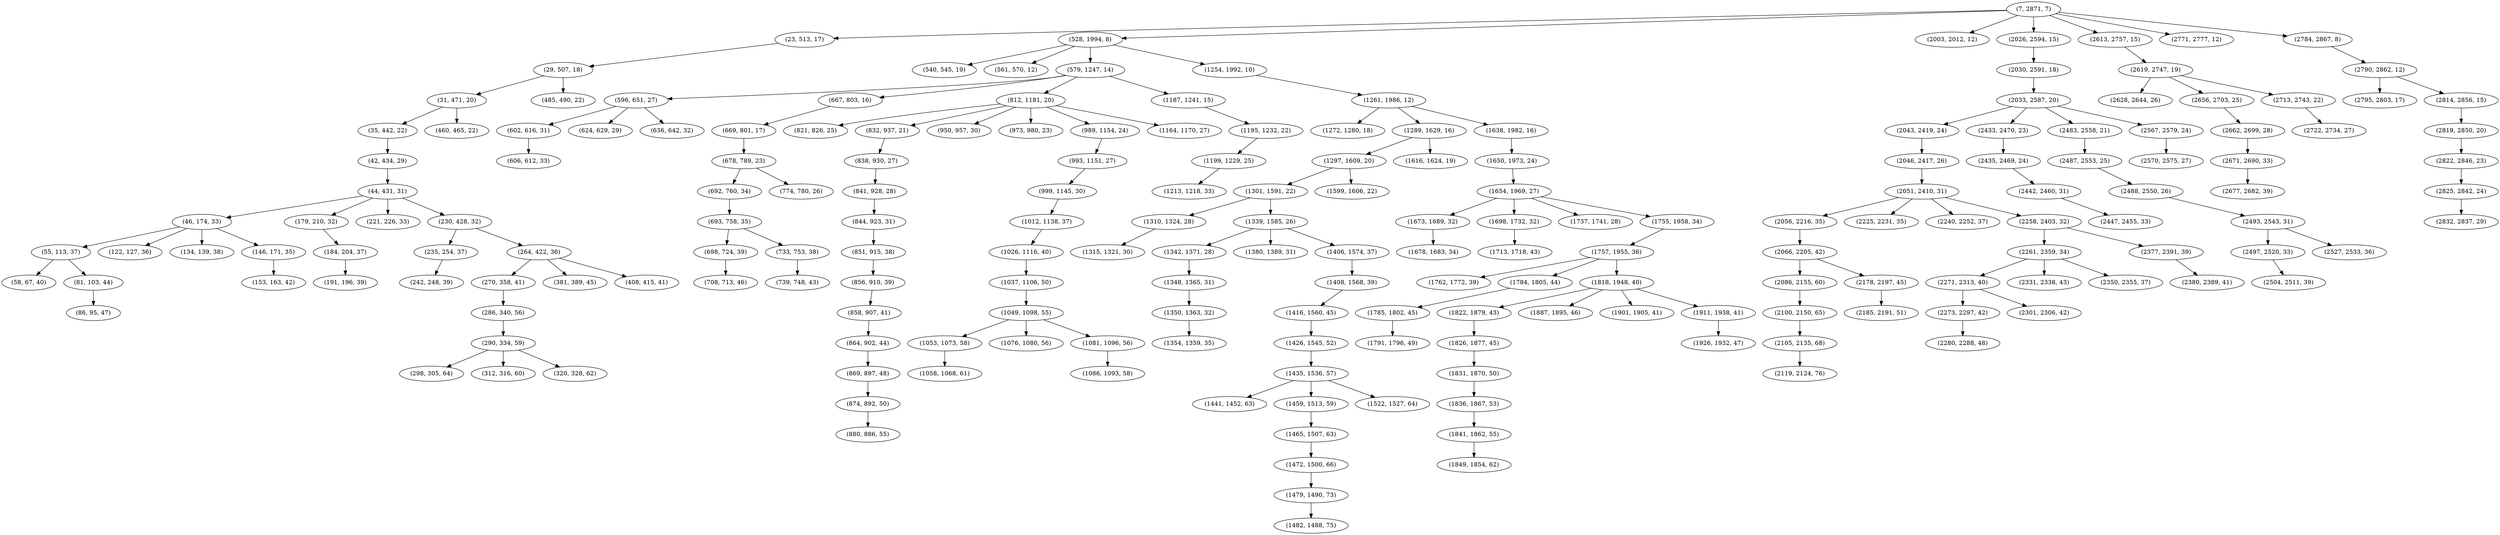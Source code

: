 digraph tree {
    "(7, 2871, 7)";
    "(23, 513, 17)";
    "(29, 507, 18)";
    "(31, 471, 20)";
    "(35, 442, 22)";
    "(42, 434, 29)";
    "(44, 431, 31)";
    "(46, 174, 33)";
    "(55, 113, 37)";
    "(58, 67, 40)";
    "(81, 103, 44)";
    "(86, 95, 47)";
    "(122, 127, 36)";
    "(134, 139, 38)";
    "(146, 171, 35)";
    "(153, 163, 42)";
    "(179, 210, 32)";
    "(184, 204, 37)";
    "(191, 196, 39)";
    "(221, 226, 33)";
    "(230, 428, 32)";
    "(235, 254, 37)";
    "(242, 248, 39)";
    "(264, 422, 36)";
    "(270, 358, 41)";
    "(286, 340, 56)";
    "(290, 334, 59)";
    "(298, 305, 64)";
    "(312, 316, 60)";
    "(320, 328, 62)";
    "(381, 389, 45)";
    "(408, 415, 41)";
    "(460, 465, 22)";
    "(485, 490, 22)";
    "(528, 1994, 8)";
    "(540, 545, 19)";
    "(561, 570, 12)";
    "(579, 1247, 14)";
    "(596, 651, 27)";
    "(602, 616, 31)";
    "(606, 612, 33)";
    "(624, 629, 29)";
    "(636, 642, 32)";
    "(667, 803, 16)";
    "(669, 801, 17)";
    "(678, 789, 23)";
    "(692, 760, 34)";
    "(693, 758, 35)";
    "(698, 724, 39)";
    "(708, 713, 46)";
    "(733, 753, 38)";
    "(739, 748, 43)";
    "(774, 780, 26)";
    "(812, 1181, 20)";
    "(821, 826, 25)";
    "(832, 937, 21)";
    "(838, 930, 27)";
    "(841, 928, 28)";
    "(844, 923, 31)";
    "(851, 915, 38)";
    "(856, 910, 39)";
    "(858, 907, 41)";
    "(864, 902, 44)";
    "(869, 897, 48)";
    "(874, 892, 50)";
    "(880, 886, 55)";
    "(950, 957, 30)";
    "(973, 980, 23)";
    "(989, 1154, 24)";
    "(993, 1151, 27)";
    "(999, 1145, 30)";
    "(1012, 1138, 37)";
    "(1026, 1116, 40)";
    "(1037, 1106, 50)";
    "(1049, 1098, 55)";
    "(1053, 1073, 58)";
    "(1058, 1068, 61)";
    "(1076, 1080, 56)";
    "(1081, 1096, 56)";
    "(1086, 1093, 58)";
    "(1164, 1170, 27)";
    "(1187, 1241, 15)";
    "(1195, 1232, 22)";
    "(1199, 1229, 25)";
    "(1213, 1218, 33)";
    "(1254, 1992, 10)";
    "(1261, 1986, 12)";
    "(1272, 1280, 18)";
    "(1289, 1629, 16)";
    "(1297, 1609, 20)";
    "(1301, 1591, 22)";
    "(1310, 1324, 28)";
    "(1315, 1321, 30)";
    "(1339, 1585, 26)";
    "(1342, 1371, 28)";
    "(1348, 1365, 31)";
    "(1350, 1363, 32)";
    "(1354, 1359, 35)";
    "(1380, 1389, 31)";
    "(1406, 1574, 37)";
    "(1408, 1568, 39)";
    "(1416, 1560, 45)";
    "(1426, 1545, 52)";
    "(1435, 1536, 57)";
    "(1441, 1452, 63)";
    "(1459, 1513, 59)";
    "(1465, 1507, 63)";
    "(1472, 1500, 66)";
    "(1479, 1490, 73)";
    "(1482, 1488, 75)";
    "(1522, 1527, 64)";
    "(1599, 1606, 22)";
    "(1616, 1624, 19)";
    "(1638, 1982, 16)";
    "(1650, 1973, 24)";
    "(1654, 1969, 27)";
    "(1673, 1689, 32)";
    "(1678, 1683, 34)";
    "(1698, 1732, 32)";
    "(1713, 1718, 43)";
    "(1737, 1741, 28)";
    "(1755, 1958, 34)";
    "(1757, 1955, 36)";
    "(1762, 1772, 39)";
    "(1784, 1805, 44)";
    "(1785, 1802, 45)";
    "(1791, 1796, 49)";
    "(1818, 1948, 40)";
    "(1822, 1879, 43)";
    "(1826, 1877, 45)";
    "(1831, 1870, 50)";
    "(1836, 1867, 53)";
    "(1841, 1862, 55)";
    "(1849, 1854, 62)";
    "(1887, 1895, 46)";
    "(1901, 1905, 41)";
    "(1911, 1938, 41)";
    "(1926, 1932, 47)";
    "(2003, 2012, 12)";
    "(2026, 2594, 15)";
    "(2030, 2591, 18)";
    "(2033, 2587, 20)";
    "(2043, 2419, 24)";
    "(2046, 2417, 26)";
    "(2051, 2410, 31)";
    "(2056, 2216, 35)";
    "(2066, 2205, 42)";
    "(2086, 2155, 60)";
    "(2100, 2150, 65)";
    "(2105, 2135, 68)";
    "(2119, 2124, 76)";
    "(2178, 2197, 45)";
    "(2185, 2191, 51)";
    "(2225, 2231, 35)";
    "(2240, 2252, 37)";
    "(2258, 2403, 32)";
    "(2261, 2359, 34)";
    "(2271, 2313, 40)";
    "(2273, 2297, 42)";
    "(2280, 2288, 48)";
    "(2301, 2306, 42)";
    "(2331, 2338, 43)";
    "(2350, 2355, 37)";
    "(2377, 2391, 39)";
    "(2380, 2389, 41)";
    "(2433, 2470, 23)";
    "(2435, 2469, 24)";
    "(2442, 2460, 31)";
    "(2447, 2455, 33)";
    "(2483, 2558, 21)";
    "(2487, 2553, 25)";
    "(2488, 2550, 26)";
    "(2493, 2543, 31)";
    "(2497, 2520, 33)";
    "(2504, 2511, 39)";
    "(2527, 2533, 36)";
    "(2567, 2579, 24)";
    "(2570, 2575, 27)";
    "(2613, 2757, 15)";
    "(2619, 2747, 19)";
    "(2628, 2644, 26)";
    "(2656, 2703, 25)";
    "(2662, 2699, 28)";
    "(2671, 2690, 33)";
    "(2677, 2682, 39)";
    "(2713, 2743, 22)";
    "(2722, 2734, 27)";
    "(2771, 2777, 12)";
    "(2784, 2867, 8)";
    "(2790, 2862, 12)";
    "(2795, 2803, 17)";
    "(2814, 2856, 15)";
    "(2819, 2850, 20)";
    "(2822, 2846, 23)";
    "(2825, 2842, 24)";
    "(2832, 2837, 29)";
    "(7, 2871, 7)" -> "(23, 513, 17)";
    "(7, 2871, 7)" -> "(528, 1994, 8)";
    "(7, 2871, 7)" -> "(2003, 2012, 12)";
    "(7, 2871, 7)" -> "(2026, 2594, 15)";
    "(7, 2871, 7)" -> "(2613, 2757, 15)";
    "(7, 2871, 7)" -> "(2771, 2777, 12)";
    "(7, 2871, 7)" -> "(2784, 2867, 8)";
    "(23, 513, 17)" -> "(29, 507, 18)";
    "(29, 507, 18)" -> "(31, 471, 20)";
    "(29, 507, 18)" -> "(485, 490, 22)";
    "(31, 471, 20)" -> "(35, 442, 22)";
    "(31, 471, 20)" -> "(460, 465, 22)";
    "(35, 442, 22)" -> "(42, 434, 29)";
    "(42, 434, 29)" -> "(44, 431, 31)";
    "(44, 431, 31)" -> "(46, 174, 33)";
    "(44, 431, 31)" -> "(179, 210, 32)";
    "(44, 431, 31)" -> "(221, 226, 33)";
    "(44, 431, 31)" -> "(230, 428, 32)";
    "(46, 174, 33)" -> "(55, 113, 37)";
    "(46, 174, 33)" -> "(122, 127, 36)";
    "(46, 174, 33)" -> "(134, 139, 38)";
    "(46, 174, 33)" -> "(146, 171, 35)";
    "(55, 113, 37)" -> "(58, 67, 40)";
    "(55, 113, 37)" -> "(81, 103, 44)";
    "(81, 103, 44)" -> "(86, 95, 47)";
    "(146, 171, 35)" -> "(153, 163, 42)";
    "(179, 210, 32)" -> "(184, 204, 37)";
    "(184, 204, 37)" -> "(191, 196, 39)";
    "(230, 428, 32)" -> "(235, 254, 37)";
    "(230, 428, 32)" -> "(264, 422, 36)";
    "(235, 254, 37)" -> "(242, 248, 39)";
    "(264, 422, 36)" -> "(270, 358, 41)";
    "(264, 422, 36)" -> "(381, 389, 45)";
    "(264, 422, 36)" -> "(408, 415, 41)";
    "(270, 358, 41)" -> "(286, 340, 56)";
    "(286, 340, 56)" -> "(290, 334, 59)";
    "(290, 334, 59)" -> "(298, 305, 64)";
    "(290, 334, 59)" -> "(312, 316, 60)";
    "(290, 334, 59)" -> "(320, 328, 62)";
    "(528, 1994, 8)" -> "(540, 545, 19)";
    "(528, 1994, 8)" -> "(561, 570, 12)";
    "(528, 1994, 8)" -> "(579, 1247, 14)";
    "(528, 1994, 8)" -> "(1254, 1992, 10)";
    "(579, 1247, 14)" -> "(596, 651, 27)";
    "(579, 1247, 14)" -> "(667, 803, 16)";
    "(579, 1247, 14)" -> "(812, 1181, 20)";
    "(579, 1247, 14)" -> "(1187, 1241, 15)";
    "(596, 651, 27)" -> "(602, 616, 31)";
    "(596, 651, 27)" -> "(624, 629, 29)";
    "(596, 651, 27)" -> "(636, 642, 32)";
    "(602, 616, 31)" -> "(606, 612, 33)";
    "(667, 803, 16)" -> "(669, 801, 17)";
    "(669, 801, 17)" -> "(678, 789, 23)";
    "(678, 789, 23)" -> "(692, 760, 34)";
    "(678, 789, 23)" -> "(774, 780, 26)";
    "(692, 760, 34)" -> "(693, 758, 35)";
    "(693, 758, 35)" -> "(698, 724, 39)";
    "(693, 758, 35)" -> "(733, 753, 38)";
    "(698, 724, 39)" -> "(708, 713, 46)";
    "(733, 753, 38)" -> "(739, 748, 43)";
    "(812, 1181, 20)" -> "(821, 826, 25)";
    "(812, 1181, 20)" -> "(832, 937, 21)";
    "(812, 1181, 20)" -> "(950, 957, 30)";
    "(812, 1181, 20)" -> "(973, 980, 23)";
    "(812, 1181, 20)" -> "(989, 1154, 24)";
    "(812, 1181, 20)" -> "(1164, 1170, 27)";
    "(832, 937, 21)" -> "(838, 930, 27)";
    "(838, 930, 27)" -> "(841, 928, 28)";
    "(841, 928, 28)" -> "(844, 923, 31)";
    "(844, 923, 31)" -> "(851, 915, 38)";
    "(851, 915, 38)" -> "(856, 910, 39)";
    "(856, 910, 39)" -> "(858, 907, 41)";
    "(858, 907, 41)" -> "(864, 902, 44)";
    "(864, 902, 44)" -> "(869, 897, 48)";
    "(869, 897, 48)" -> "(874, 892, 50)";
    "(874, 892, 50)" -> "(880, 886, 55)";
    "(989, 1154, 24)" -> "(993, 1151, 27)";
    "(993, 1151, 27)" -> "(999, 1145, 30)";
    "(999, 1145, 30)" -> "(1012, 1138, 37)";
    "(1012, 1138, 37)" -> "(1026, 1116, 40)";
    "(1026, 1116, 40)" -> "(1037, 1106, 50)";
    "(1037, 1106, 50)" -> "(1049, 1098, 55)";
    "(1049, 1098, 55)" -> "(1053, 1073, 58)";
    "(1049, 1098, 55)" -> "(1076, 1080, 56)";
    "(1049, 1098, 55)" -> "(1081, 1096, 56)";
    "(1053, 1073, 58)" -> "(1058, 1068, 61)";
    "(1081, 1096, 56)" -> "(1086, 1093, 58)";
    "(1187, 1241, 15)" -> "(1195, 1232, 22)";
    "(1195, 1232, 22)" -> "(1199, 1229, 25)";
    "(1199, 1229, 25)" -> "(1213, 1218, 33)";
    "(1254, 1992, 10)" -> "(1261, 1986, 12)";
    "(1261, 1986, 12)" -> "(1272, 1280, 18)";
    "(1261, 1986, 12)" -> "(1289, 1629, 16)";
    "(1261, 1986, 12)" -> "(1638, 1982, 16)";
    "(1289, 1629, 16)" -> "(1297, 1609, 20)";
    "(1289, 1629, 16)" -> "(1616, 1624, 19)";
    "(1297, 1609, 20)" -> "(1301, 1591, 22)";
    "(1297, 1609, 20)" -> "(1599, 1606, 22)";
    "(1301, 1591, 22)" -> "(1310, 1324, 28)";
    "(1301, 1591, 22)" -> "(1339, 1585, 26)";
    "(1310, 1324, 28)" -> "(1315, 1321, 30)";
    "(1339, 1585, 26)" -> "(1342, 1371, 28)";
    "(1339, 1585, 26)" -> "(1380, 1389, 31)";
    "(1339, 1585, 26)" -> "(1406, 1574, 37)";
    "(1342, 1371, 28)" -> "(1348, 1365, 31)";
    "(1348, 1365, 31)" -> "(1350, 1363, 32)";
    "(1350, 1363, 32)" -> "(1354, 1359, 35)";
    "(1406, 1574, 37)" -> "(1408, 1568, 39)";
    "(1408, 1568, 39)" -> "(1416, 1560, 45)";
    "(1416, 1560, 45)" -> "(1426, 1545, 52)";
    "(1426, 1545, 52)" -> "(1435, 1536, 57)";
    "(1435, 1536, 57)" -> "(1441, 1452, 63)";
    "(1435, 1536, 57)" -> "(1459, 1513, 59)";
    "(1435, 1536, 57)" -> "(1522, 1527, 64)";
    "(1459, 1513, 59)" -> "(1465, 1507, 63)";
    "(1465, 1507, 63)" -> "(1472, 1500, 66)";
    "(1472, 1500, 66)" -> "(1479, 1490, 73)";
    "(1479, 1490, 73)" -> "(1482, 1488, 75)";
    "(1638, 1982, 16)" -> "(1650, 1973, 24)";
    "(1650, 1973, 24)" -> "(1654, 1969, 27)";
    "(1654, 1969, 27)" -> "(1673, 1689, 32)";
    "(1654, 1969, 27)" -> "(1698, 1732, 32)";
    "(1654, 1969, 27)" -> "(1737, 1741, 28)";
    "(1654, 1969, 27)" -> "(1755, 1958, 34)";
    "(1673, 1689, 32)" -> "(1678, 1683, 34)";
    "(1698, 1732, 32)" -> "(1713, 1718, 43)";
    "(1755, 1958, 34)" -> "(1757, 1955, 36)";
    "(1757, 1955, 36)" -> "(1762, 1772, 39)";
    "(1757, 1955, 36)" -> "(1784, 1805, 44)";
    "(1757, 1955, 36)" -> "(1818, 1948, 40)";
    "(1784, 1805, 44)" -> "(1785, 1802, 45)";
    "(1785, 1802, 45)" -> "(1791, 1796, 49)";
    "(1818, 1948, 40)" -> "(1822, 1879, 43)";
    "(1818, 1948, 40)" -> "(1887, 1895, 46)";
    "(1818, 1948, 40)" -> "(1901, 1905, 41)";
    "(1818, 1948, 40)" -> "(1911, 1938, 41)";
    "(1822, 1879, 43)" -> "(1826, 1877, 45)";
    "(1826, 1877, 45)" -> "(1831, 1870, 50)";
    "(1831, 1870, 50)" -> "(1836, 1867, 53)";
    "(1836, 1867, 53)" -> "(1841, 1862, 55)";
    "(1841, 1862, 55)" -> "(1849, 1854, 62)";
    "(1911, 1938, 41)" -> "(1926, 1932, 47)";
    "(2026, 2594, 15)" -> "(2030, 2591, 18)";
    "(2030, 2591, 18)" -> "(2033, 2587, 20)";
    "(2033, 2587, 20)" -> "(2043, 2419, 24)";
    "(2033, 2587, 20)" -> "(2433, 2470, 23)";
    "(2033, 2587, 20)" -> "(2483, 2558, 21)";
    "(2033, 2587, 20)" -> "(2567, 2579, 24)";
    "(2043, 2419, 24)" -> "(2046, 2417, 26)";
    "(2046, 2417, 26)" -> "(2051, 2410, 31)";
    "(2051, 2410, 31)" -> "(2056, 2216, 35)";
    "(2051, 2410, 31)" -> "(2225, 2231, 35)";
    "(2051, 2410, 31)" -> "(2240, 2252, 37)";
    "(2051, 2410, 31)" -> "(2258, 2403, 32)";
    "(2056, 2216, 35)" -> "(2066, 2205, 42)";
    "(2066, 2205, 42)" -> "(2086, 2155, 60)";
    "(2066, 2205, 42)" -> "(2178, 2197, 45)";
    "(2086, 2155, 60)" -> "(2100, 2150, 65)";
    "(2100, 2150, 65)" -> "(2105, 2135, 68)";
    "(2105, 2135, 68)" -> "(2119, 2124, 76)";
    "(2178, 2197, 45)" -> "(2185, 2191, 51)";
    "(2258, 2403, 32)" -> "(2261, 2359, 34)";
    "(2258, 2403, 32)" -> "(2377, 2391, 39)";
    "(2261, 2359, 34)" -> "(2271, 2313, 40)";
    "(2261, 2359, 34)" -> "(2331, 2338, 43)";
    "(2261, 2359, 34)" -> "(2350, 2355, 37)";
    "(2271, 2313, 40)" -> "(2273, 2297, 42)";
    "(2271, 2313, 40)" -> "(2301, 2306, 42)";
    "(2273, 2297, 42)" -> "(2280, 2288, 48)";
    "(2377, 2391, 39)" -> "(2380, 2389, 41)";
    "(2433, 2470, 23)" -> "(2435, 2469, 24)";
    "(2435, 2469, 24)" -> "(2442, 2460, 31)";
    "(2442, 2460, 31)" -> "(2447, 2455, 33)";
    "(2483, 2558, 21)" -> "(2487, 2553, 25)";
    "(2487, 2553, 25)" -> "(2488, 2550, 26)";
    "(2488, 2550, 26)" -> "(2493, 2543, 31)";
    "(2493, 2543, 31)" -> "(2497, 2520, 33)";
    "(2493, 2543, 31)" -> "(2527, 2533, 36)";
    "(2497, 2520, 33)" -> "(2504, 2511, 39)";
    "(2567, 2579, 24)" -> "(2570, 2575, 27)";
    "(2613, 2757, 15)" -> "(2619, 2747, 19)";
    "(2619, 2747, 19)" -> "(2628, 2644, 26)";
    "(2619, 2747, 19)" -> "(2656, 2703, 25)";
    "(2619, 2747, 19)" -> "(2713, 2743, 22)";
    "(2656, 2703, 25)" -> "(2662, 2699, 28)";
    "(2662, 2699, 28)" -> "(2671, 2690, 33)";
    "(2671, 2690, 33)" -> "(2677, 2682, 39)";
    "(2713, 2743, 22)" -> "(2722, 2734, 27)";
    "(2784, 2867, 8)" -> "(2790, 2862, 12)";
    "(2790, 2862, 12)" -> "(2795, 2803, 17)";
    "(2790, 2862, 12)" -> "(2814, 2856, 15)";
    "(2814, 2856, 15)" -> "(2819, 2850, 20)";
    "(2819, 2850, 20)" -> "(2822, 2846, 23)";
    "(2822, 2846, 23)" -> "(2825, 2842, 24)";
    "(2825, 2842, 24)" -> "(2832, 2837, 29)";
}
